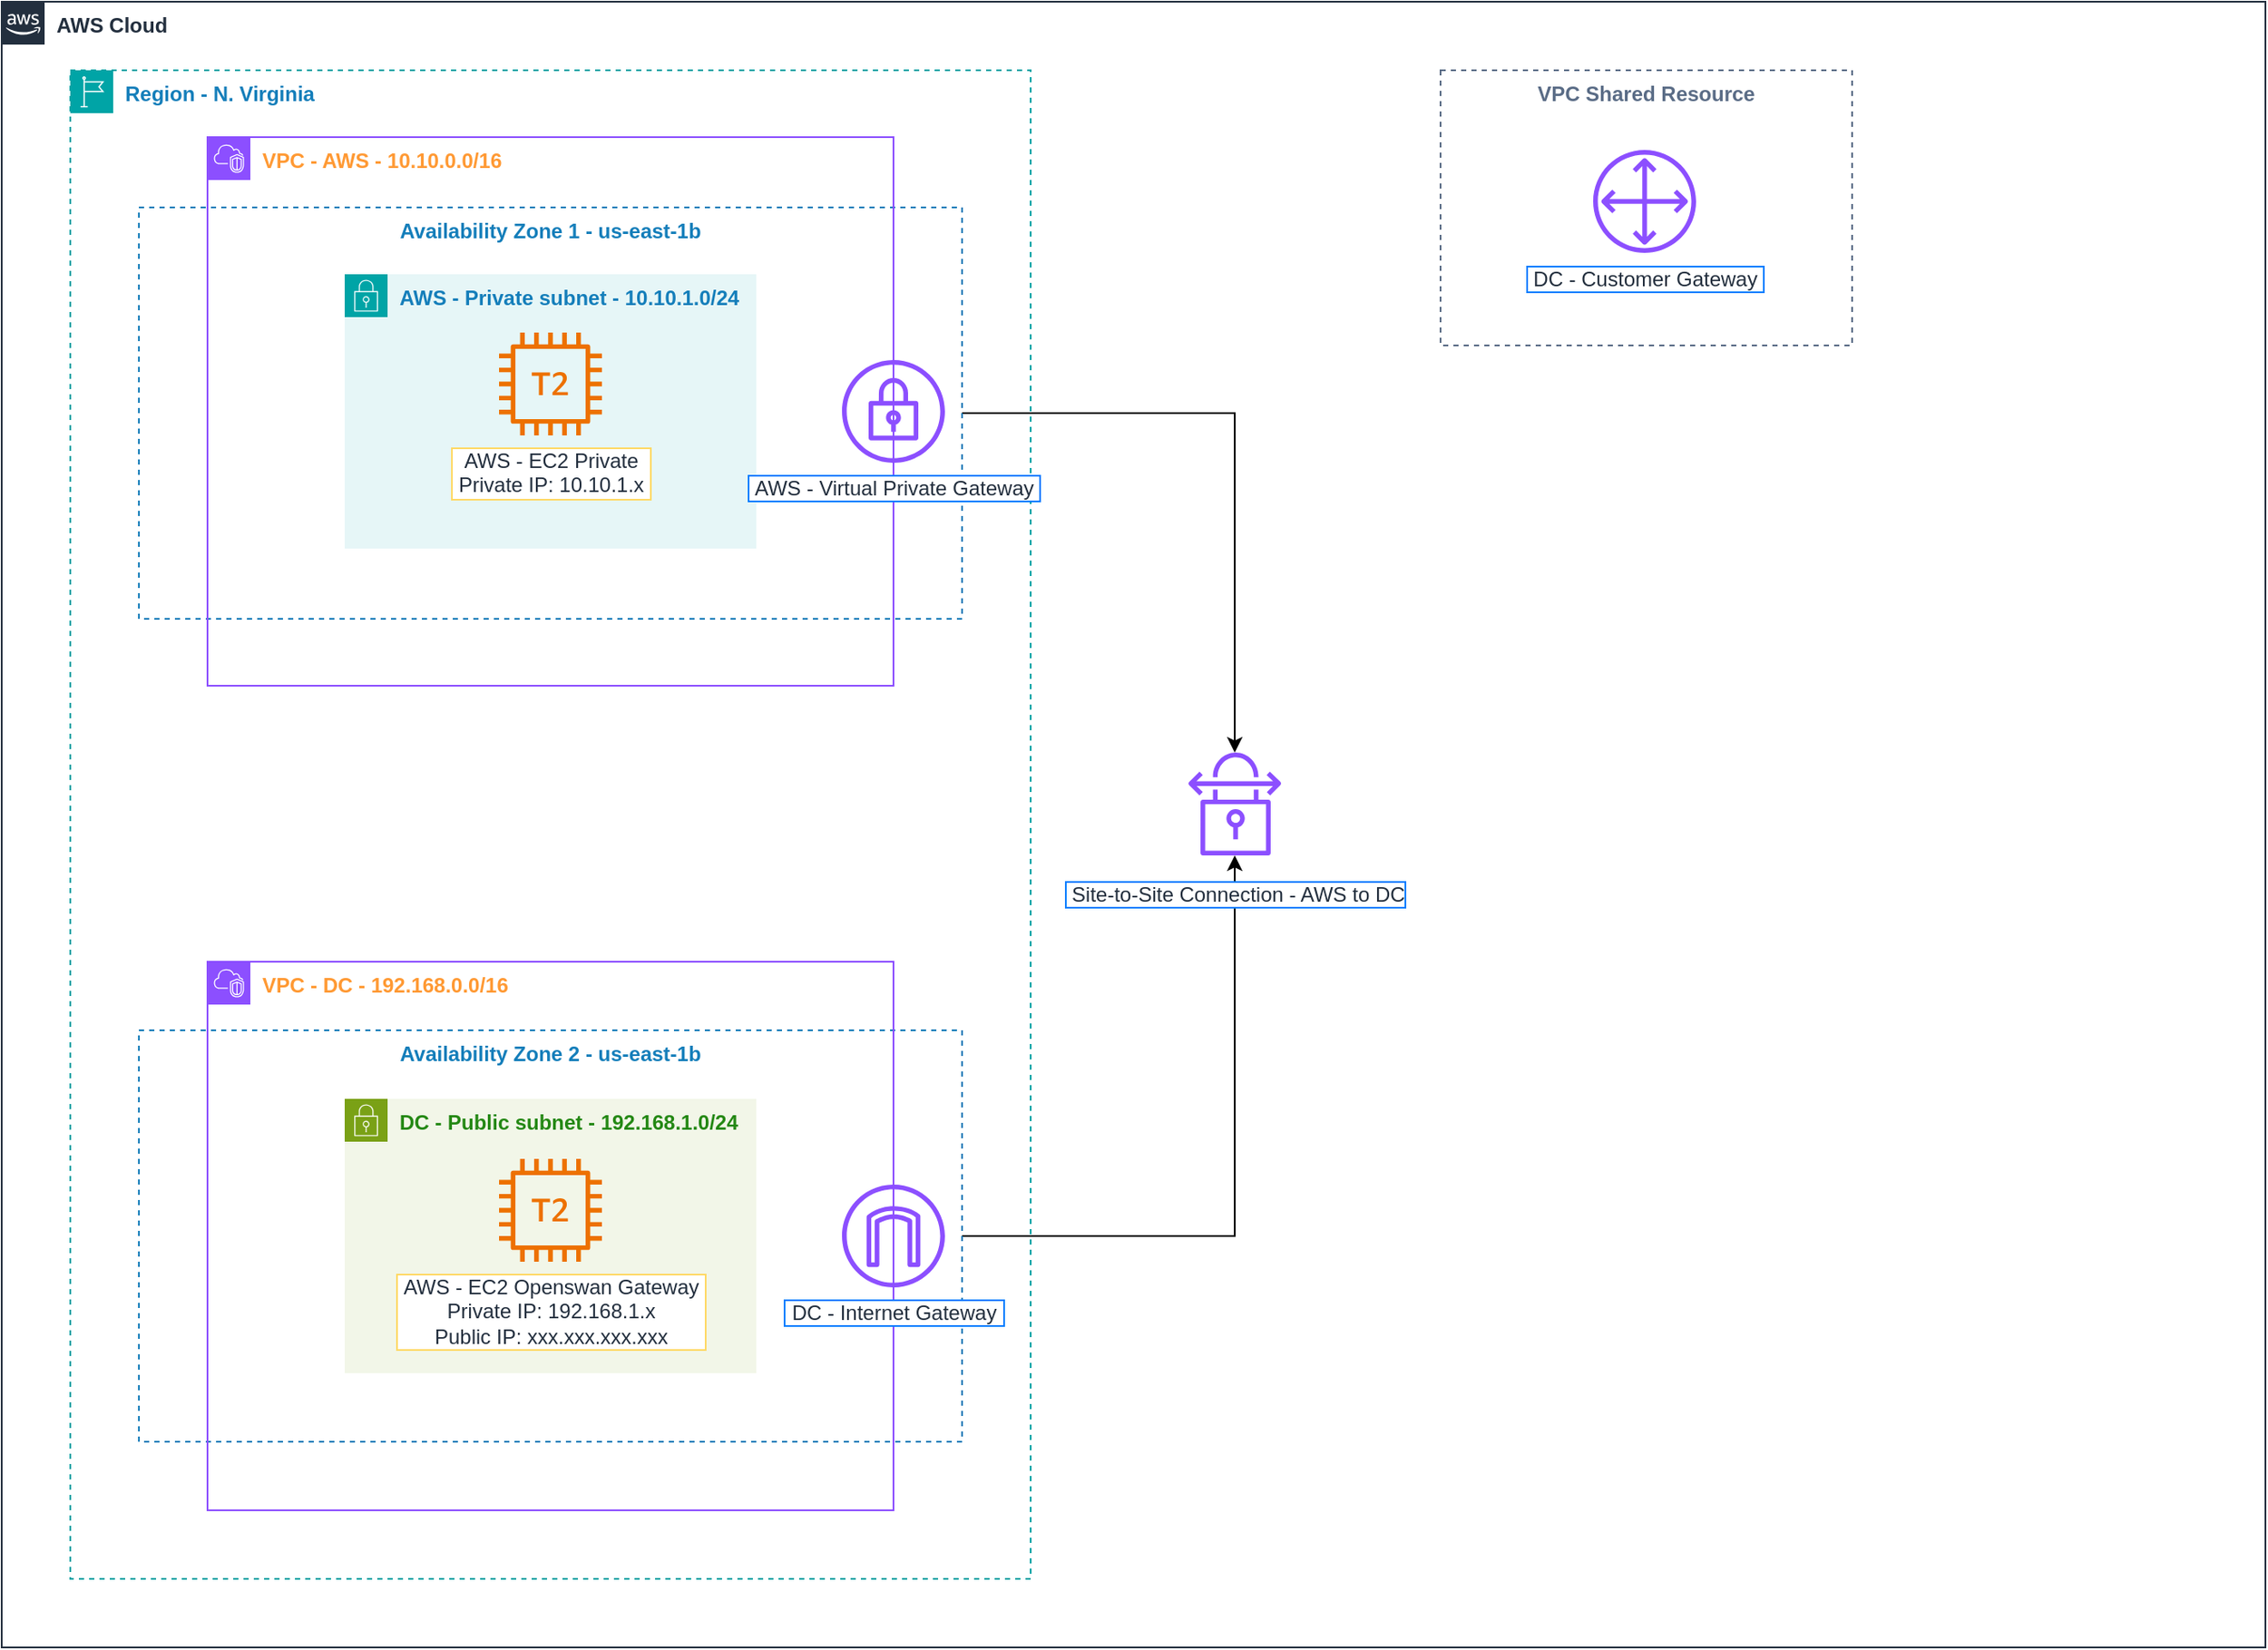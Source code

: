 <mxfile version="24.7.7">
  <diagram id="Ht1M8jgEwFfnCIfOTk4-" name="Page-1">
    <mxGraphModel dx="1578" dy="1000" grid="1" gridSize="10" guides="1" tooltips="1" connect="1" arrows="1" fold="1" page="1" pageScale="1" pageWidth="1169" pageHeight="827" math="0" shadow="0">
      <root>
        <mxCell id="0" />
        <mxCell id="1" parent="0" />
        <mxCell id="nMllGIah5zcT56R1uGEE-28" style="edgeStyle=orthogonalEdgeStyle;rounded=0;orthogonalLoop=1;jettySize=auto;html=1;exitX=1;exitY=0.5;exitDx=0;exitDy=0;spacing=10;" edge="1" parent="1" source="nMllGIah5zcT56R1uGEE-12" target="nMllGIah5zcT56R1uGEE-26">
          <mxGeometry relative="1" as="geometry" />
        </mxCell>
        <mxCell id="nMllGIah5zcT56R1uGEE-27" style="edgeStyle=orthogonalEdgeStyle;rounded=0;orthogonalLoop=1;jettySize=auto;html=1;spacing=10;" edge="1" parent="1" source="nMllGIah5zcT56R1uGEE-19" target="nMllGIah5zcT56R1uGEE-26">
          <mxGeometry relative="1" as="geometry" />
        </mxCell>
        <mxCell id="nMllGIah5zcT56R1uGEE-19" value="Availability Zone 1 - us-east-1b" style="fillColor=none;strokeColor=#147EBA;dashed=1;verticalAlign=top;fontStyle=1;fontColor=#147EBA;whiteSpace=wrap;html=1;" vertex="1" parent="1">
          <mxGeometry x="120" y="160" width="480" height="240" as="geometry" />
        </mxCell>
        <mxCell id="nMllGIah5zcT56R1uGEE-6" value="VPC - AWS - 10.10.0.0/16" style="points=[[0,0],[0.25,0],[0.5,0],[0.75,0],[1,0],[1,0.25],[1,0.5],[1,0.75],[1,1],[0.75,1],[0.5,1],[0.25,1],[0,1],[0,0.75],[0,0.5],[0,0.25]];outlineConnect=0;gradientColor=none;html=1;whiteSpace=wrap;fontSize=12;fontStyle=1;container=1;pointerEvents=0;collapsible=0;recursiveResize=0;shape=mxgraph.aws4.group;grIcon=mxgraph.aws4.group_vpc2;strokeColor=#8C4FFF;fillColor=none;verticalAlign=top;align=left;spacingLeft=30;fontColor=#FF9933;dashed=0;" vertex="1" parent="1">
          <mxGeometry x="160" y="119" width="400" height="320" as="geometry" />
        </mxCell>
        <mxCell id="nMllGIah5zcT56R1uGEE-11" value="AWS - Private subnet - 10.10.1.0/24" style="points=[[0,0],[0.25,0],[0.5,0],[0.75,0],[1,0],[1,0.25],[1,0.5],[1,0.75],[1,1],[0.75,1],[0.5,1],[0.25,1],[0,1],[0,0.75],[0,0.5],[0,0.25]];outlineConnect=0;gradientColor=none;html=1;whiteSpace=wrap;fontSize=12;fontStyle=1;container=1;pointerEvents=0;collapsible=0;recursiveResize=0;shape=mxgraph.aws4.group;grIcon=mxgraph.aws4.group_security_group;grStroke=0;strokeColor=#00A4A6;fillColor=#E6F6F7;verticalAlign=top;align=left;spacingLeft=30;fontColor=#147EBA;dashed=0;" vertex="1" parent="1">
          <mxGeometry x="240" y="199" width="240" height="160" as="geometry" />
        </mxCell>
        <mxCell id="nMllGIah5zcT56R1uGEE-17" value="&amp;nbsp;AWS - EC2 Private&amp;nbsp;&lt;div&gt;&amp;nbsp;Private IP: 10.10.1.x&amp;nbsp;&lt;/div&gt;" style="sketch=0;outlineConnect=0;fontColor=#232F3E;gradientColor=none;fillColor=#ED7100;strokeColor=none;dashed=0;verticalLabelPosition=bottom;verticalAlign=top;align=center;html=1;fontSize=12;fontStyle=0;aspect=fixed;pointerEvents=1;shape=mxgraph.aws4.t2_instance;labelBackgroundColor=default;labelBorderColor=#FFD966;" vertex="1" parent="nMllGIah5zcT56R1uGEE-11">
          <mxGeometry x="90" y="34" width="60" height="60" as="geometry" />
        </mxCell>
        <mxCell id="nMllGIah5zcT56R1uGEE-1" value="AWS Cloud" style="points=[[0,0],[0.25,0],[0.5,0],[0.75,0],[1,0],[1,0.25],[1,0.5],[1,0.75],[1,1],[0.75,1],[0.5,1],[0.25,1],[0,1],[0,0.75],[0,0.5],[0,0.25]];outlineConnect=0;gradientColor=none;html=1;whiteSpace=wrap;fontSize=12;fontStyle=1;container=1;pointerEvents=0;collapsible=0;recursiveResize=0;shape=mxgraph.aws4.group;grIcon=mxgraph.aws4.group_aws_cloud_alt;strokeColor=#232F3E;fillColor=none;verticalAlign=top;align=left;spacingLeft=30;fontColor=#232F3E;dashed=0;" vertex="1" parent="1">
          <mxGeometry x="40" y="40" width="1320" height="960" as="geometry" />
        </mxCell>
        <mxCell id="nMllGIah5zcT56R1uGEE-2" value="Region - N. Virginia" style="points=[[0,0],[0.25,0],[0.5,0],[0.75,0],[1,0],[1,0.25],[1,0.5],[1,0.75],[1,1],[0.75,1],[0.5,1],[0.25,1],[0,1],[0,0.75],[0,0.5],[0,0.25]];outlineConnect=0;gradientColor=none;html=1;whiteSpace=wrap;fontSize=12;fontStyle=1;container=1;pointerEvents=0;collapsible=0;recursiveResize=0;shape=mxgraph.aws4.group;grIcon=mxgraph.aws4.group_region;strokeColor=#00A4A6;fillColor=none;verticalAlign=top;align=left;spacingLeft=30;fontColor=#147EBA;dashed=1;" vertex="1" parent="nMllGIah5zcT56R1uGEE-1">
          <mxGeometry x="40" y="40" width="560" height="880" as="geometry" />
        </mxCell>
        <mxCell id="nMllGIah5zcT56R1uGEE-3" value="VPC Shared Resource" style="fillColor=none;strokeColor=#5A6C86;dashed=1;verticalAlign=top;fontStyle=1;fontColor=#5A6C86;whiteSpace=wrap;html=1;" vertex="1" parent="nMllGIah5zcT56R1uGEE-1">
          <mxGeometry x="839" y="40" width="240" height="160.5" as="geometry" />
        </mxCell>
        <mxCell id="nMllGIah5zcT56R1uGEE-25" value="&amp;nbsp;DC - Customer Gateway&amp;nbsp;" style="sketch=0;outlineConnect=0;fontColor=#232F3E;gradientColor=none;fillColor=#8C4FFF;strokeColor=none;dashed=0;verticalLabelPosition=bottom;verticalAlign=top;align=center;html=1;fontSize=12;fontStyle=0;aspect=fixed;pointerEvents=1;shape=mxgraph.aws4.customer_gateway;fontFamily=Helvetica;labelBorderColor=#007FFF;labelBackgroundColor=default;" vertex="1" parent="nMllGIah5zcT56R1uGEE-1">
          <mxGeometry x="928" y="86.5" width="60" height="60" as="geometry" />
        </mxCell>
        <mxCell id="nMllGIah5zcT56R1uGEE-26" value="&amp;nbsp;Site-to-Site Connection - AWS to DC" style="sketch=0;outlineConnect=0;fontColor=#232F3E;gradientColor=none;fillColor=#8C4FFF;strokeColor=none;dashed=0;verticalLabelPosition=bottom;verticalAlign=top;align=center;html=1;fontSize=12;fontStyle=0;pointerEvents=1;shape=mxgraph.aws4.vpn_connection;aspect=fixed;fontFamily=Helvetica;labelBorderColor=#007FFF;labelBackgroundColor=default;spacing=10;" vertex="1" parent="nMllGIah5zcT56R1uGEE-1">
          <mxGeometry x="689" y="438" width="60" height="60" as="geometry" />
        </mxCell>
        <mxCell id="nMllGIah5zcT56R1uGEE-12" value="Availability Zone 2 - us-east-1b" style="fillColor=none;strokeColor=#147EBA;dashed=1;verticalAlign=top;fontStyle=1;fontColor=#147EBA;whiteSpace=wrap;html=1;" vertex="1" parent="1">
          <mxGeometry x="120" y="640" width="480" height="240" as="geometry" />
        </mxCell>
        <mxCell id="nMllGIah5zcT56R1uGEE-13" value="VPC - DC - 192.168.0.0/16" style="points=[[0,0],[0.25,0],[0.5,0],[0.75,0],[1,0],[1,0.25],[1,0.5],[1,0.75],[1,1],[0.75,1],[0.5,1],[0.25,1],[0,1],[0,0.75],[0,0.5],[0,0.25]];outlineConnect=0;gradientColor=none;html=1;whiteSpace=wrap;fontSize=12;fontStyle=1;container=1;pointerEvents=0;collapsible=0;recursiveResize=0;shape=mxgraph.aws4.group;grIcon=mxgraph.aws4.group_vpc2;strokeColor=#8C4FFF;fillColor=none;verticalAlign=top;align=left;spacingLeft=30;fontColor=#FF9933;dashed=0;" vertex="1" parent="1">
          <mxGeometry x="160" y="600" width="400" height="320" as="geometry" />
        </mxCell>
        <mxCell id="nMllGIah5zcT56R1uGEE-15" value="DC - Public subnet - 192.168.1.0/24" style="points=[[0,0],[0.25,0],[0.5,0],[0.75,0],[1,0],[1,0.25],[1,0.5],[1,0.75],[1,1],[0.75,1],[0.5,1],[0.25,1],[0,1],[0,0.75],[0,0.5],[0,0.25]];outlineConnect=0;gradientColor=none;html=1;whiteSpace=wrap;fontSize=12;fontStyle=1;container=1;pointerEvents=0;collapsible=0;recursiveResize=0;shape=mxgraph.aws4.group;grIcon=mxgraph.aws4.group_security_group;grStroke=0;strokeColor=#7AA116;fillColor=#F2F6E8;verticalAlign=top;align=left;spacingLeft=30;fontColor=#248814;dashed=0;" vertex="1" parent="nMllGIah5zcT56R1uGEE-13">
          <mxGeometry x="80" y="80" width="240" height="160" as="geometry" />
        </mxCell>
        <mxCell id="nMllGIah5zcT56R1uGEE-18" value="&amp;nbsp;AWS - EC2 Openswan Gateway&amp;nbsp;&lt;div&gt;Private IP: 192.168.1.x&lt;/div&gt;&lt;div&gt;Public IP: xxx.xxx.xxx.xxx&lt;/div&gt;" style="sketch=0;outlineConnect=0;fontColor=#232F3E;gradientColor=none;fillColor=#ED7100;strokeColor=none;dashed=0;verticalLabelPosition=bottom;verticalAlign=top;align=center;html=1;fontSize=12;fontStyle=0;aspect=fixed;pointerEvents=1;shape=mxgraph.aws4.t2_instance;labelBackgroundColor=default;labelBorderColor=#FFD966;" vertex="1" parent="nMllGIah5zcT56R1uGEE-15">
          <mxGeometry x="90" y="35" width="60" height="60" as="geometry" />
        </mxCell>
        <mxCell id="nMllGIah5zcT56R1uGEE-20" value="&amp;nbsp;DC - Internet Gateway&amp;nbsp;" style="sketch=0;outlineConnect=0;fontColor=#232F3E;gradientColor=none;fillColor=#8C4FFF;strokeColor=none;dashed=0;verticalLabelPosition=bottom;verticalAlign=top;align=center;html=1;fontSize=12;fontStyle=0;aspect=fixed;pointerEvents=1;shape=mxgraph.aws4.internet_gateway;labelBackgroundColor=default;labelBorderColor=#007FFF;" vertex="1" parent="nMllGIah5zcT56R1uGEE-13">
          <mxGeometry x="370" y="130" width="60" height="60" as="geometry" />
        </mxCell>
        <mxCell id="nMllGIah5zcT56R1uGEE-24" value="&amp;nbsp;AWS - Virtual Private Gateway&amp;nbsp;" style="sketch=0;outlineConnect=0;fontColor=#232F3E;gradientColor=none;fillColor=#8C4FFF;strokeColor=none;dashed=0;verticalLabelPosition=bottom;verticalAlign=top;align=center;html=1;fontSize=12;fontStyle=0;aspect=fixed;pointerEvents=1;shape=mxgraph.aws4.vpn_gateway;fontFamily=Helvetica;labelBorderColor=#007FFF;labelBackgroundColor=default;" vertex="1" parent="1">
          <mxGeometry x="530" y="249" width="60" height="60" as="geometry" />
        </mxCell>
      </root>
    </mxGraphModel>
  </diagram>
</mxfile>
